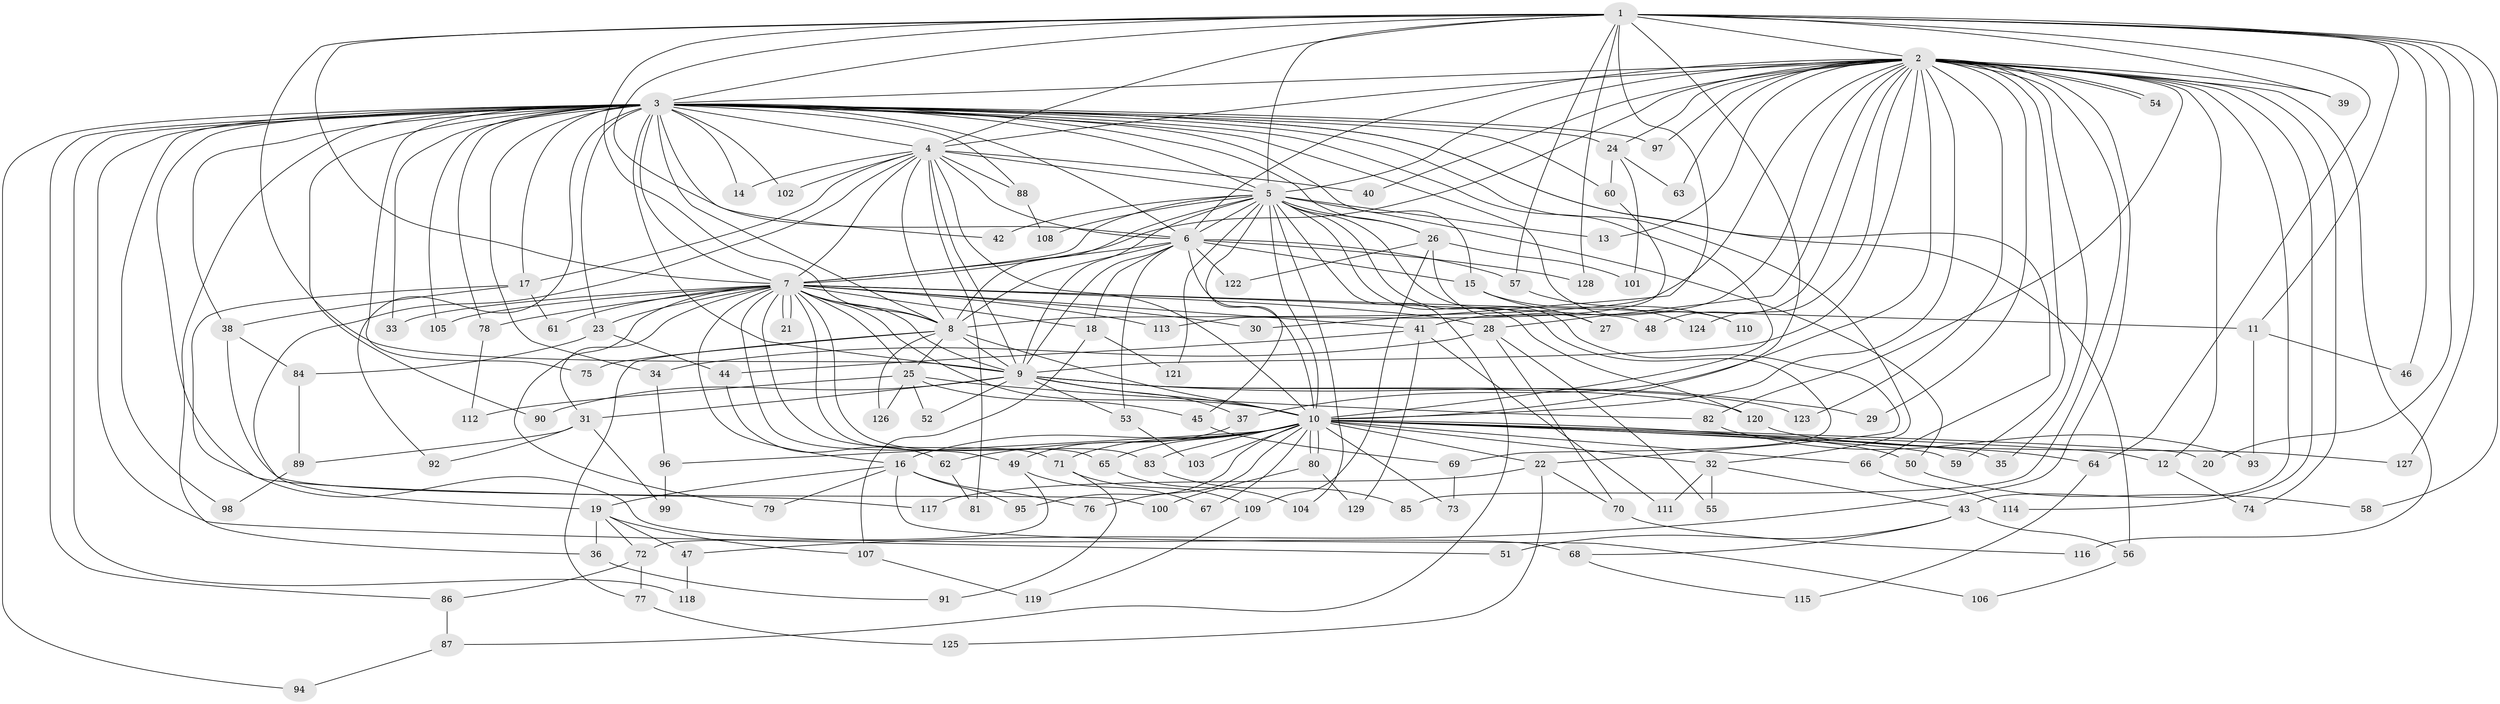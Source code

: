 // Generated by graph-tools (version 1.1) at 2025/14/03/09/25 04:14:13]
// undirected, 129 vertices, 283 edges
graph export_dot {
graph [start="1"]
  node [color=gray90,style=filled];
  1;
  2;
  3;
  4;
  5;
  6;
  7;
  8;
  9;
  10;
  11;
  12;
  13;
  14;
  15;
  16;
  17;
  18;
  19;
  20;
  21;
  22;
  23;
  24;
  25;
  26;
  27;
  28;
  29;
  30;
  31;
  32;
  33;
  34;
  35;
  36;
  37;
  38;
  39;
  40;
  41;
  42;
  43;
  44;
  45;
  46;
  47;
  48;
  49;
  50;
  51;
  52;
  53;
  54;
  55;
  56;
  57;
  58;
  59;
  60;
  61;
  62;
  63;
  64;
  65;
  66;
  67;
  68;
  69;
  70;
  71;
  72;
  73;
  74;
  75;
  76;
  77;
  78;
  79;
  80;
  81;
  82;
  83;
  84;
  85;
  86;
  87;
  88;
  89;
  90;
  91;
  92;
  93;
  94;
  95;
  96;
  97;
  98;
  99;
  100;
  101;
  102;
  103;
  104;
  105;
  106;
  107;
  108;
  109;
  110;
  111;
  112;
  113;
  114;
  115;
  116;
  117;
  118;
  119;
  120;
  121;
  122;
  123;
  124;
  125;
  126;
  127;
  128;
  129;
  1 -- 2;
  1 -- 3;
  1 -- 4;
  1 -- 5;
  1 -- 6;
  1 -- 7;
  1 -- 8;
  1 -- 9;
  1 -- 10;
  1 -- 11;
  1 -- 20;
  1 -- 30;
  1 -- 39;
  1 -- 46;
  1 -- 57;
  1 -- 58;
  1 -- 64;
  1 -- 127;
  1 -- 128;
  2 -- 3;
  2 -- 4;
  2 -- 5;
  2 -- 6;
  2 -- 7;
  2 -- 8;
  2 -- 9;
  2 -- 10;
  2 -- 12;
  2 -- 13;
  2 -- 24;
  2 -- 28;
  2 -- 29;
  2 -- 35;
  2 -- 37;
  2 -- 39;
  2 -- 40;
  2 -- 41;
  2 -- 43;
  2 -- 47;
  2 -- 48;
  2 -- 54;
  2 -- 54;
  2 -- 59;
  2 -- 63;
  2 -- 74;
  2 -- 82;
  2 -- 85;
  2 -- 97;
  2 -- 114;
  2 -- 116;
  2 -- 123;
  2 -- 124;
  3 -- 4;
  3 -- 5;
  3 -- 6;
  3 -- 7;
  3 -- 8;
  3 -- 9;
  3 -- 10;
  3 -- 14;
  3 -- 15;
  3 -- 17;
  3 -- 23;
  3 -- 24;
  3 -- 26;
  3 -- 32;
  3 -- 33;
  3 -- 34;
  3 -- 36;
  3 -- 38;
  3 -- 42;
  3 -- 51;
  3 -- 56;
  3 -- 60;
  3 -- 66;
  3 -- 75;
  3 -- 78;
  3 -- 86;
  3 -- 88;
  3 -- 90;
  3 -- 92;
  3 -- 94;
  3 -- 97;
  3 -- 98;
  3 -- 102;
  3 -- 105;
  3 -- 110;
  3 -- 117;
  3 -- 118;
  4 -- 5;
  4 -- 6;
  4 -- 7;
  4 -- 8;
  4 -- 9;
  4 -- 10;
  4 -- 14;
  4 -- 17;
  4 -- 19;
  4 -- 40;
  4 -- 81;
  4 -- 88;
  4 -- 102;
  5 -- 6;
  5 -- 7;
  5 -- 8;
  5 -- 9;
  5 -- 10;
  5 -- 13;
  5 -- 22;
  5 -- 26;
  5 -- 42;
  5 -- 45;
  5 -- 50;
  5 -- 69;
  5 -- 87;
  5 -- 104;
  5 -- 108;
  5 -- 120;
  5 -- 121;
  6 -- 7;
  6 -- 8;
  6 -- 9;
  6 -- 10;
  6 -- 15;
  6 -- 18;
  6 -- 53;
  6 -- 57;
  6 -- 122;
  6 -- 128;
  7 -- 8;
  7 -- 9;
  7 -- 10;
  7 -- 11;
  7 -- 16;
  7 -- 18;
  7 -- 21;
  7 -- 21;
  7 -- 23;
  7 -- 25;
  7 -- 28;
  7 -- 30;
  7 -- 31;
  7 -- 33;
  7 -- 41;
  7 -- 48;
  7 -- 49;
  7 -- 61;
  7 -- 65;
  7 -- 71;
  7 -- 78;
  7 -- 79;
  7 -- 83;
  7 -- 105;
  7 -- 113;
  8 -- 9;
  8 -- 10;
  8 -- 25;
  8 -- 75;
  8 -- 77;
  8 -- 126;
  9 -- 10;
  9 -- 29;
  9 -- 31;
  9 -- 37;
  9 -- 52;
  9 -- 53;
  9 -- 90;
  9 -- 120;
  9 -- 123;
  10 -- 12;
  10 -- 16;
  10 -- 20;
  10 -- 22;
  10 -- 32;
  10 -- 35;
  10 -- 50;
  10 -- 59;
  10 -- 62;
  10 -- 64;
  10 -- 65;
  10 -- 66;
  10 -- 67;
  10 -- 71;
  10 -- 73;
  10 -- 76;
  10 -- 80;
  10 -- 80;
  10 -- 83;
  10 -- 95;
  10 -- 96;
  10 -- 103;
  11 -- 46;
  11 -- 93;
  12 -- 74;
  15 -- 27;
  15 -- 124;
  16 -- 19;
  16 -- 76;
  16 -- 79;
  16 -- 95;
  16 -- 106;
  17 -- 38;
  17 -- 61;
  17 -- 68;
  18 -- 107;
  18 -- 121;
  19 -- 36;
  19 -- 47;
  19 -- 72;
  19 -- 107;
  22 -- 70;
  22 -- 117;
  22 -- 125;
  23 -- 44;
  23 -- 84;
  24 -- 60;
  24 -- 63;
  24 -- 101;
  25 -- 45;
  25 -- 52;
  25 -- 82;
  25 -- 112;
  25 -- 126;
  26 -- 27;
  26 -- 101;
  26 -- 109;
  26 -- 122;
  28 -- 34;
  28 -- 55;
  28 -- 70;
  31 -- 89;
  31 -- 92;
  31 -- 99;
  32 -- 43;
  32 -- 55;
  32 -- 111;
  34 -- 96;
  36 -- 91;
  37 -- 49;
  38 -- 84;
  38 -- 100;
  41 -- 44;
  41 -- 111;
  41 -- 129;
  43 -- 51;
  43 -- 56;
  43 -- 68;
  44 -- 62;
  45 -- 69;
  47 -- 118;
  49 -- 67;
  49 -- 72;
  50 -- 58;
  53 -- 103;
  56 -- 106;
  57 -- 110;
  60 -- 113;
  62 -- 81;
  64 -- 115;
  65 -- 104;
  66 -- 114;
  68 -- 115;
  69 -- 73;
  70 -- 116;
  71 -- 91;
  71 -- 109;
  72 -- 77;
  72 -- 86;
  77 -- 125;
  78 -- 112;
  80 -- 100;
  80 -- 129;
  82 -- 93;
  83 -- 85;
  84 -- 89;
  86 -- 87;
  87 -- 94;
  88 -- 108;
  89 -- 98;
  96 -- 99;
  107 -- 119;
  109 -- 119;
  120 -- 127;
}
